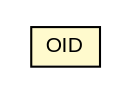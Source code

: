 #!/usr/local/bin/dot
#
# Class diagram 
# Generated by UMLGraph version R5_6-24-gf6e263 (http://www.umlgraph.org/)
#

digraph G {
	edge [fontname="arial",fontsize=10,labelfontname="arial",labelfontsize=10];
	node [fontname="arial",fontsize=10,shape=plaintext];
	nodesep=0.25;
	ranksep=0.5;
	// eu.europa.esig.dss.OID
	c456135 [label=<<table title="eu.europa.esig.dss.OID" border="0" cellborder="1" cellspacing="0" cellpadding="2" port="p" bgcolor="lemonChiffon" href="./OID.html">
		<tr><td><table border="0" cellspacing="0" cellpadding="1">
<tr><td align="center" balign="center"> OID </td></tr>
		</table></td></tr>
		</table>>, URL="./OID.html", fontname="arial", fontcolor="black", fontsize=10.0];
}

